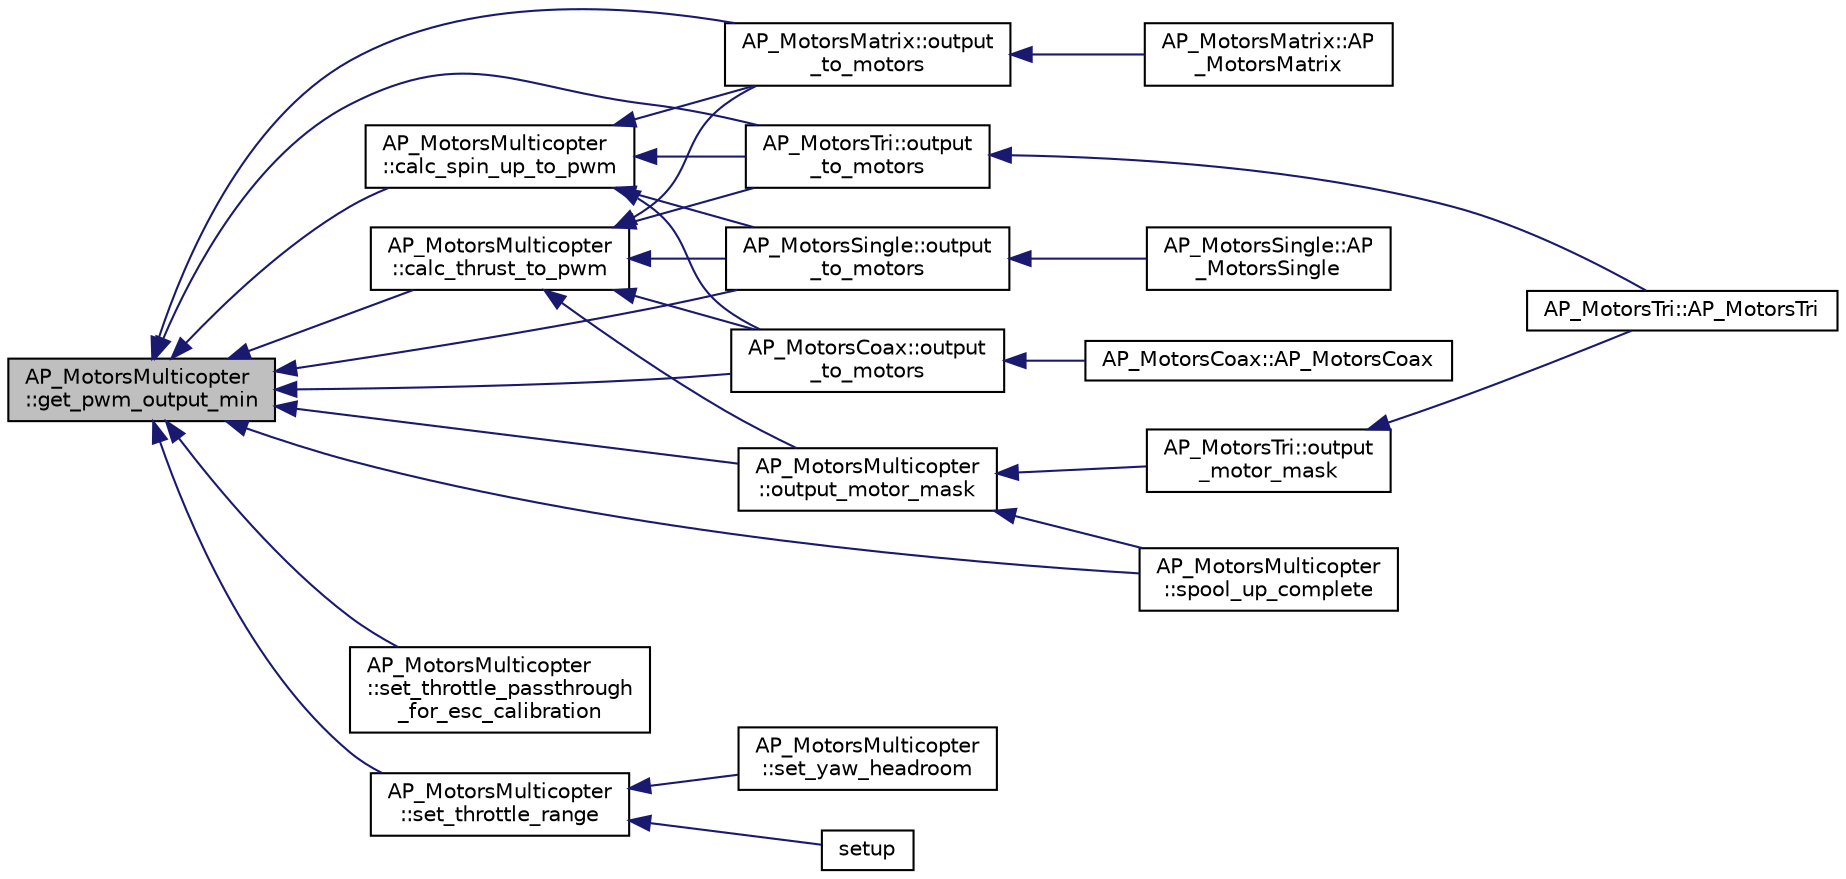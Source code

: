 digraph "AP_MotorsMulticopter::get_pwm_output_min"
{
 // INTERACTIVE_SVG=YES
  edge [fontname="Helvetica",fontsize="10",labelfontname="Helvetica",labelfontsize="10"];
  node [fontname="Helvetica",fontsize="10",shape=record];
  rankdir="LR";
  Node1 [label="AP_MotorsMulticopter\l::get_pwm_output_min",height=0.2,width=0.4,color="black", fillcolor="grey75", style="filled", fontcolor="black"];
  Node1 -> Node2 [dir="back",color="midnightblue",fontsize="10",style="solid",fontname="Helvetica"];
  Node2 [label="AP_MotorsMulticopter\l::calc_spin_up_to_pwm",height=0.2,width=0.4,color="black", fillcolor="white", style="filled",URL="$classAP__MotorsMulticopter.html#ab21a9d00a3bc28de97c08eaa9557fe64"];
  Node2 -> Node3 [dir="back",color="midnightblue",fontsize="10",style="solid",fontname="Helvetica"];
  Node3 [label="AP_MotorsMatrix::output\l_to_motors",height=0.2,width=0.4,color="black", fillcolor="white", style="filled",URL="$classAP__MotorsMatrix.html#a63cad236c6cb9e145b764f3eec202262"];
  Node3 -> Node4 [dir="back",color="midnightblue",fontsize="10",style="solid",fontname="Helvetica"];
  Node4 [label="AP_MotorsMatrix::AP\l_MotorsMatrix",height=0.2,width=0.4,color="black", fillcolor="white", style="filled",URL="$classAP__MotorsMatrix.html#a1079a240f98556fe4cb0af7d1d039917",tooltip="Constructor. "];
  Node2 -> Node5 [dir="back",color="midnightblue",fontsize="10",style="solid",fontname="Helvetica"];
  Node5 [label="AP_MotorsTri::output\l_to_motors",height=0.2,width=0.4,color="black", fillcolor="white", style="filled",URL="$classAP__MotorsTri.html#a6c06a1118a44b56de85743435e46a061"];
  Node5 -> Node6 [dir="back",color="midnightblue",fontsize="10",style="solid",fontname="Helvetica"];
  Node6 [label="AP_MotorsTri::AP_MotorsTri",height=0.2,width=0.4,color="black", fillcolor="white", style="filled",URL="$classAP__MotorsTri.html#a282f48b7e788fbbe5ae835a00937cb02",tooltip="Constructor. "];
  Node2 -> Node7 [dir="back",color="midnightblue",fontsize="10",style="solid",fontname="Helvetica"];
  Node7 [label="AP_MotorsSingle::output\l_to_motors",height=0.2,width=0.4,color="black", fillcolor="white", style="filled",URL="$classAP__MotorsSingle.html#ad11a229a69b96ec2c47855a8a1f6e0f7"];
  Node7 -> Node8 [dir="back",color="midnightblue",fontsize="10",style="solid",fontname="Helvetica"];
  Node8 [label="AP_MotorsSingle::AP\l_MotorsSingle",height=0.2,width=0.4,color="black", fillcolor="white", style="filled",URL="$classAP__MotorsSingle.html#a93eade83957680ac6f0b01fadc8fbbfa",tooltip="Constructor. "];
  Node2 -> Node9 [dir="back",color="midnightblue",fontsize="10",style="solid",fontname="Helvetica"];
  Node9 [label="AP_MotorsCoax::output\l_to_motors",height=0.2,width=0.4,color="black", fillcolor="white", style="filled",URL="$classAP__MotorsCoax.html#aae4781ab9f5b147a18f9f6b43e54242c"];
  Node9 -> Node10 [dir="back",color="midnightblue",fontsize="10",style="solid",fontname="Helvetica"];
  Node10 [label="AP_MotorsCoax::AP_MotorsCoax",height=0.2,width=0.4,color="black", fillcolor="white", style="filled",URL="$classAP__MotorsCoax.html#a9f2013067a9ad3699bad4bd7ec4fba55",tooltip="Constructor. "];
  Node1 -> Node11 [dir="back",color="midnightblue",fontsize="10",style="solid",fontname="Helvetica"];
  Node11 [label="AP_MotorsMulticopter\l::calc_thrust_to_pwm",height=0.2,width=0.4,color="black", fillcolor="white", style="filled",URL="$classAP__MotorsMulticopter.html#a3bc2197c2dea9acd1a61b93b0b69523c"];
  Node11 -> Node12 [dir="back",color="midnightblue",fontsize="10",style="solid",fontname="Helvetica"];
  Node12 [label="AP_MotorsMulticopter\l::output_motor_mask",height=0.2,width=0.4,color="black", fillcolor="white", style="filled",URL="$classAP__MotorsMulticopter.html#a07a50e781cb2af5a642571ff25d895d1"];
  Node12 -> Node13 [dir="back",color="midnightblue",fontsize="10",style="solid",fontname="Helvetica"];
  Node13 [label="AP_MotorsMulticopter\l::spool_up_complete",height=0.2,width=0.4,color="black", fillcolor="white", style="filled",URL="$classAP__MotorsMulticopter.html#a13a87713cac91aa728707f636a2a9355"];
  Node12 -> Node14 [dir="back",color="midnightblue",fontsize="10",style="solid",fontname="Helvetica"];
  Node14 [label="AP_MotorsTri::output\l_motor_mask",height=0.2,width=0.4,color="black", fillcolor="white", style="filled",URL="$classAP__MotorsTri.html#af72601c3103dd6be5ec45d02112b17c1"];
  Node14 -> Node6 [dir="back",color="midnightblue",fontsize="10",style="solid",fontname="Helvetica"];
  Node11 -> Node3 [dir="back",color="midnightblue",fontsize="10",style="solid",fontname="Helvetica"];
  Node11 -> Node5 [dir="back",color="midnightblue",fontsize="10",style="solid",fontname="Helvetica"];
  Node11 -> Node9 [dir="back",color="midnightblue",fontsize="10",style="solid",fontname="Helvetica"];
  Node11 -> Node7 [dir="back",color="midnightblue",fontsize="10",style="solid",fontname="Helvetica"];
  Node1 -> Node12 [dir="back",color="midnightblue",fontsize="10",style="solid",fontname="Helvetica"];
  Node1 -> Node3 [dir="back",color="midnightblue",fontsize="10",style="solid",fontname="Helvetica"];
  Node1 -> Node5 [dir="back",color="midnightblue",fontsize="10",style="solid",fontname="Helvetica"];
  Node1 -> Node9 [dir="back",color="midnightblue",fontsize="10",style="solid",fontname="Helvetica"];
  Node1 -> Node7 [dir="back",color="midnightblue",fontsize="10",style="solid",fontname="Helvetica"];
  Node1 -> Node15 [dir="back",color="midnightblue",fontsize="10",style="solid",fontname="Helvetica"];
  Node15 [label="AP_MotorsMulticopter\l::set_throttle_passthrough\l_for_esc_calibration",height=0.2,width=0.4,color="black", fillcolor="white", style="filled",URL="$classAP__MotorsMulticopter.html#acd98af713018a640928e74778a441cf7"];
  Node1 -> Node16 [dir="back",color="midnightblue",fontsize="10",style="solid",fontname="Helvetica"];
  Node16 [label="AP_MotorsMulticopter\l::set_throttle_range",height=0.2,width=0.4,color="black", fillcolor="white", style="filled",URL="$classAP__MotorsMulticopter.html#a3428c9a4bc4fa071ef87d01abc9a6e10"];
  Node16 -> Node17 [dir="back",color="midnightblue",fontsize="10",style="solid",fontname="Helvetica"];
  Node17 [label="AP_MotorsMulticopter\l::set_yaw_headroom",height=0.2,width=0.4,color="black", fillcolor="white", style="filled",URL="$classAP__MotorsMulticopter.html#a535d1cbe6ae207e6649fc5f1007e7fbd"];
  Node16 -> Node18 [dir="back",color="midnightblue",fontsize="10",style="solid",fontname="Helvetica"];
  Node18 [label="setup",height=0.2,width=0.4,color="black", fillcolor="white", style="filled",URL="$AP__Motors__test_8cpp.html#a4fc01d736fe50cf5b977f755b675f11d"];
  Node1 -> Node13 [dir="back",color="midnightblue",fontsize="10",style="solid",fontname="Helvetica"];
}
